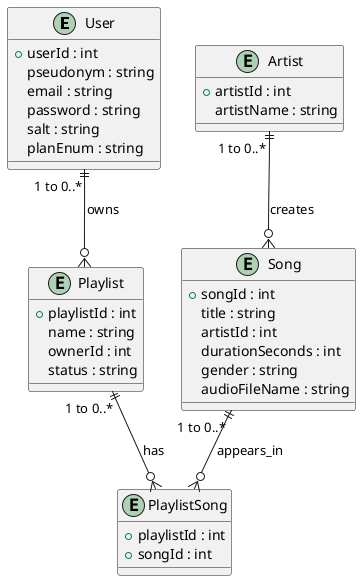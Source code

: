 @startuml

entity User {
  +userId : int
  pseudonym : string
  email : string
  password : string
  salt : string
  planEnum : string
}

entity Playlist {
  +playlistId : int
  name : string
  ownerId : int
  status : string
}

entity Song {
  +songId : int
  title : string
  artistId : int
  durationSeconds : int
  gender : string
  audioFileName : string
}

entity Artist {
  +artistId : int
  artistName : string
}

entity PlaylistSong {
  +playlistId : int
  +songId : int
}

' Relations with cardinalities and labels
User ||--o{ Playlist : "1 to 0..*" owns
Playlist ||--o{ PlaylistSong : "1 to 0..*" has
Song ||--o{ PlaylistSong : "1 to 0..*" appears_in
Artist ||--o{ Song : "1 to 0..*" creates

@enduml
